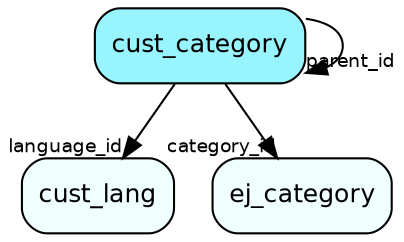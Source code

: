 digraph cust_category  {
node [shape = box style="rounded, filled" fontname = "Helvetica" fontsize = "12" ]
edge [fontname = "Helvetica" fontsize = "9"]

cust_category[fillcolor = "cadetblue1"]
cust_lang[fillcolor = "azure1"]
ej_category[fillcolor = "azure1"]
cust_category -> cust_lang [headlabel = "language_id"]
cust_category -> ej_category [headlabel = "category_id"]
cust_category -> cust_category [headlabel = "parent_id"]
}
